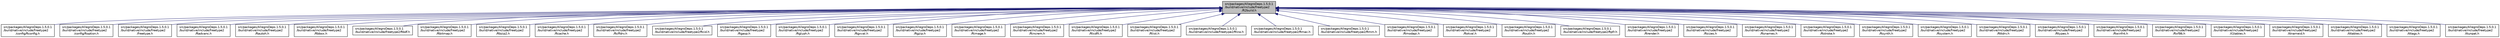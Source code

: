 digraph "src/packages/AllegroDeps.1.5.0.1/build/native/include/freetype2/ft2build.h"
{
  edge [fontname="Helvetica",fontsize="10",labelfontname="Helvetica",labelfontsize="10"];
  node [fontname="Helvetica",fontsize="10",shape=record];
  Node2 [label="src/packages/AllegroDeps.1.5.0.1\l/build/native/include/freetype2\l/ft2build.h",height=0.2,width=0.4,color="black", fillcolor="grey75", style="filled", fontcolor="black"];
  Node2 -> Node3 [dir="back",color="midnightblue",fontsize="10",style="solid"];
  Node3 [label="src/packages/AllegroDeps.1.5.0.1\l/build/native/include/freetype2\l/config/ftconfig.h",height=0.2,width=0.4,color="black", fillcolor="white", style="filled",URL="$ftconfig_8h.html"];
  Node2 -> Node4 [dir="back",color="midnightblue",fontsize="10",style="solid"];
  Node4 [label="src/packages/AllegroDeps.1.5.0.1\l/build/native/include/freetype2\l/config/ftoption.h",height=0.2,width=0.4,color="black", fillcolor="white", style="filled",URL="$ftoption_8h.html"];
  Node2 -> Node5 [dir="back",color="midnightblue",fontsize="10",style="solid"];
  Node5 [label="src/packages/AllegroDeps.1.5.0.1\l/build/native/include/freetype2\l/freetype.h",height=0.2,width=0.4,color="black", fillcolor="white", style="filled",URL="$freetype_8h.html"];
  Node2 -> Node6 [dir="back",color="midnightblue",fontsize="10",style="solid"];
  Node6 [label="src/packages/AllegroDeps.1.5.0.1\l/build/native/include/freetype2\l/ftadvanc.h",height=0.2,width=0.4,color="black", fillcolor="white", style="filled",URL="$ftadvanc_8h.html"];
  Node2 -> Node7 [dir="back",color="midnightblue",fontsize="10",style="solid"];
  Node7 [label="src/packages/AllegroDeps.1.5.0.1\l/build/native/include/freetype2\l/ftautoh.h",height=0.2,width=0.4,color="black", fillcolor="white", style="filled",URL="$ftautoh_8h.html"];
  Node2 -> Node8 [dir="back",color="midnightblue",fontsize="10",style="solid"];
  Node8 [label="src/packages/AllegroDeps.1.5.0.1\l/build/native/include/freetype2\l/ftbbox.h",height=0.2,width=0.4,color="black", fillcolor="white", style="filled",URL="$ftbbox_8h.html"];
  Node2 -> Node9 [dir="back",color="midnightblue",fontsize="10",style="solid"];
  Node9 [label="src/packages/AllegroDeps.1.5.0.1\l/build/native/include/freetype2/ftbdf.h",height=0.2,width=0.4,color="black", fillcolor="white", style="filled",URL="$ftbdf_8h.html"];
  Node2 -> Node10 [dir="back",color="midnightblue",fontsize="10",style="solid"];
  Node10 [label="src/packages/AllegroDeps.1.5.0.1\l/build/native/include/freetype2\l/ftbitmap.h",height=0.2,width=0.4,color="black", fillcolor="white", style="filled",URL="$ftbitmap_8h.html"];
  Node2 -> Node11 [dir="back",color="midnightblue",fontsize="10",style="solid"];
  Node11 [label="src/packages/AllegroDeps.1.5.0.1\l/build/native/include/freetype2\l/ftbzip2.h",height=0.2,width=0.4,color="black", fillcolor="white", style="filled",URL="$ftbzip2_8h.html"];
  Node2 -> Node12 [dir="back",color="midnightblue",fontsize="10",style="solid"];
  Node12 [label="src/packages/AllegroDeps.1.5.0.1\l/build/native/include/freetype2\l/ftcache.h",height=0.2,width=0.4,color="black", fillcolor="white", style="filled",URL="$ftcache_8h.html"];
  Node2 -> Node13 [dir="back",color="midnightblue",fontsize="10",style="solid"];
  Node13 [label="src/packages/AllegroDeps.1.5.0.1\l/build/native/include/freetype2\l/ftcffdrv.h",height=0.2,width=0.4,color="black", fillcolor="white", style="filled",URL="$ftcffdrv_8h.html"];
  Node2 -> Node14 [dir="back",color="midnightblue",fontsize="10",style="solid"];
  Node14 [label="src/packages/AllegroDeps.1.5.0.1\l/build/native/include/freetype2/ftcid.h",height=0.2,width=0.4,color="black", fillcolor="white", style="filled",URL="$ftcid_8h.html"];
  Node2 -> Node15 [dir="back",color="midnightblue",fontsize="10",style="solid"];
  Node15 [label="src/packages/AllegroDeps.1.5.0.1\l/build/native/include/freetype2\l/ftgasp.h",height=0.2,width=0.4,color="black", fillcolor="white", style="filled",URL="$ftgasp_8h.html"];
  Node2 -> Node16 [dir="back",color="midnightblue",fontsize="10",style="solid"];
  Node16 [label="src/packages/AllegroDeps.1.5.0.1\l/build/native/include/freetype2\l/ftglyph.h",height=0.2,width=0.4,color="black", fillcolor="white", style="filled",URL="$ftglyph_8h.html"];
  Node2 -> Node17 [dir="back",color="midnightblue",fontsize="10",style="solid"];
  Node17 [label="src/packages/AllegroDeps.1.5.0.1\l/build/native/include/freetype2\l/ftgxval.h",height=0.2,width=0.4,color="black", fillcolor="white", style="filled",URL="$ftgxval_8h.html"];
  Node2 -> Node18 [dir="back",color="midnightblue",fontsize="10",style="solid"];
  Node18 [label="src/packages/AllegroDeps.1.5.0.1\l/build/native/include/freetype2\l/ftgzip.h",height=0.2,width=0.4,color="black", fillcolor="white", style="filled",URL="$ftgzip_8h.html"];
  Node2 -> Node19 [dir="back",color="midnightblue",fontsize="10",style="solid"];
  Node19 [label="src/packages/AllegroDeps.1.5.0.1\l/build/native/include/freetype2\l/ftimage.h",height=0.2,width=0.4,color="black", fillcolor="white", style="filled",URL="$ftimage_8h.html"];
  Node2 -> Node20 [dir="back",color="midnightblue",fontsize="10",style="solid"];
  Node20 [label="src/packages/AllegroDeps.1.5.0.1\l/build/native/include/freetype2\l/ftincrem.h",height=0.2,width=0.4,color="black", fillcolor="white", style="filled",URL="$ftincrem_8h.html"];
  Node2 -> Node21 [dir="back",color="midnightblue",fontsize="10",style="solid"];
  Node21 [label="src/packages/AllegroDeps.1.5.0.1\l/build/native/include/freetype2\l/ftlcdfil.h",height=0.2,width=0.4,color="black", fillcolor="white", style="filled",URL="$ftlcdfil_8h.html"];
  Node2 -> Node22 [dir="back",color="midnightblue",fontsize="10",style="solid"];
  Node22 [label="src/packages/AllegroDeps.1.5.0.1\l/build/native/include/freetype2\l/ftlist.h",height=0.2,width=0.4,color="black", fillcolor="white", style="filled",URL="$ftlist_8h.html"];
  Node2 -> Node23 [dir="back",color="midnightblue",fontsize="10",style="solid"];
  Node23 [label="src/packages/AllegroDeps.1.5.0.1\l/build/native/include/freetype2/ftlzw.h",height=0.2,width=0.4,color="black", fillcolor="white", style="filled",URL="$ftlzw_8h.html"];
  Node2 -> Node24 [dir="back",color="midnightblue",fontsize="10",style="solid"];
  Node24 [label="src/packages/AllegroDeps.1.5.0.1\l/build/native/include/freetype2/ftmac.h",height=0.2,width=0.4,color="black", fillcolor="white", style="filled",URL="$ftmac_8h.html"];
  Node2 -> Node25 [dir="back",color="midnightblue",fontsize="10",style="solid"];
  Node25 [label="src/packages/AllegroDeps.1.5.0.1\l/build/native/include/freetype2/ftmm.h",height=0.2,width=0.4,color="black", fillcolor="white", style="filled",URL="$ftmm_8h.html"];
  Node2 -> Node26 [dir="back",color="midnightblue",fontsize="10",style="solid"];
  Node26 [label="src/packages/AllegroDeps.1.5.0.1\l/build/native/include/freetype2\l/ftmodapi.h",height=0.2,width=0.4,color="black", fillcolor="white", style="filled",URL="$ftmodapi_8h.html"];
  Node2 -> Node27 [dir="back",color="midnightblue",fontsize="10",style="solid"];
  Node27 [label="src/packages/AllegroDeps.1.5.0.1\l/build/native/include/freetype2\l/ftotval.h",height=0.2,width=0.4,color="black", fillcolor="white", style="filled",URL="$ftotval_8h.html"];
  Node2 -> Node28 [dir="back",color="midnightblue",fontsize="10",style="solid"];
  Node28 [label="src/packages/AllegroDeps.1.5.0.1\l/build/native/include/freetype2\l/ftoutln.h",height=0.2,width=0.4,color="black", fillcolor="white", style="filled",URL="$ftoutln_8h.html"];
  Node2 -> Node29 [dir="back",color="midnightblue",fontsize="10",style="solid"];
  Node29 [label="src/packages/AllegroDeps.1.5.0.1\l/build/native/include/freetype2/ftpfr.h",height=0.2,width=0.4,color="black", fillcolor="white", style="filled",URL="$ftpfr_8h.html"];
  Node2 -> Node30 [dir="back",color="midnightblue",fontsize="10",style="solid"];
  Node30 [label="src/packages/AllegroDeps.1.5.0.1\l/build/native/include/freetype2\l/ftrender.h",height=0.2,width=0.4,color="black", fillcolor="white", style="filled",URL="$ftrender_8h.html"];
  Node2 -> Node31 [dir="back",color="midnightblue",fontsize="10",style="solid"];
  Node31 [label="src/packages/AllegroDeps.1.5.0.1\l/build/native/include/freetype2\l/ftsizes.h",height=0.2,width=0.4,color="black", fillcolor="white", style="filled",URL="$ftsizes_8h.html"];
  Node2 -> Node32 [dir="back",color="midnightblue",fontsize="10",style="solid"];
  Node32 [label="src/packages/AllegroDeps.1.5.0.1\l/build/native/include/freetype2\l/ftsnames.h",height=0.2,width=0.4,color="black", fillcolor="white", style="filled",URL="$ftsnames_8h.html"];
  Node2 -> Node33 [dir="back",color="midnightblue",fontsize="10",style="solid"];
  Node33 [label="src/packages/AllegroDeps.1.5.0.1\l/build/native/include/freetype2\l/ftstroke.h",height=0.2,width=0.4,color="black", fillcolor="white", style="filled",URL="$ftstroke_8h.html"];
  Node2 -> Node34 [dir="back",color="midnightblue",fontsize="10",style="solid"];
  Node34 [label="src/packages/AllegroDeps.1.5.0.1\l/build/native/include/freetype2\l/ftsynth.h",height=0.2,width=0.4,color="black", fillcolor="white", style="filled",URL="$ftsynth_8h.html"];
  Node2 -> Node35 [dir="back",color="midnightblue",fontsize="10",style="solid"];
  Node35 [label="src/packages/AllegroDeps.1.5.0.1\l/build/native/include/freetype2\l/ftsystem.h",height=0.2,width=0.4,color="black", fillcolor="white", style="filled",URL="$ftsystem_8h.html"];
  Node2 -> Node36 [dir="back",color="midnightblue",fontsize="10",style="solid"];
  Node36 [label="src/packages/AllegroDeps.1.5.0.1\l/build/native/include/freetype2\l/ftttdrv.h",height=0.2,width=0.4,color="black", fillcolor="white", style="filled",URL="$ftttdrv_8h.html"];
  Node2 -> Node37 [dir="back",color="midnightblue",fontsize="10",style="solid"];
  Node37 [label="src/packages/AllegroDeps.1.5.0.1\l/build/native/include/freetype2\l/fttypes.h",height=0.2,width=0.4,color="black", fillcolor="white", style="filled",URL="$fttypes_8h.html"];
  Node2 -> Node38 [dir="back",color="midnightblue",fontsize="10",style="solid"];
  Node38 [label="src/packages/AllegroDeps.1.5.0.1\l/build/native/include/freetype2\l/ftwinfnt.h",height=0.2,width=0.4,color="black", fillcolor="white", style="filled",URL="$ftwinfnt_8h.html"];
  Node2 -> Node39 [dir="back",color="midnightblue",fontsize="10",style="solid"];
  Node39 [label="src/packages/AllegroDeps.1.5.0.1\l/build/native/include/freetype2\l/ftxf86.h",height=0.2,width=0.4,color="black", fillcolor="white", style="filled",URL="$ftxf86_8h.html"];
  Node2 -> Node40 [dir="back",color="midnightblue",fontsize="10",style="solid"];
  Node40 [label="src/packages/AllegroDeps.1.5.0.1\l/build/native/include/freetype2\l/t1tables.h",height=0.2,width=0.4,color="black", fillcolor="white", style="filled",URL="$t1tables_8h.html"];
  Node2 -> Node41 [dir="back",color="midnightblue",fontsize="10",style="solid"];
  Node41 [label="src/packages/AllegroDeps.1.5.0.1\l/build/native/include/freetype2\l/ttnameid.h",height=0.2,width=0.4,color="black", fillcolor="white", style="filled",URL="$ttnameid_8h.html"];
  Node2 -> Node42 [dir="back",color="midnightblue",fontsize="10",style="solid"];
  Node42 [label="src/packages/AllegroDeps.1.5.0.1\l/build/native/include/freetype2\l/tttables.h",height=0.2,width=0.4,color="black", fillcolor="white", style="filled",URL="$tttables_8h.html"];
  Node2 -> Node43 [dir="back",color="midnightblue",fontsize="10",style="solid"];
  Node43 [label="src/packages/AllegroDeps.1.5.0.1\l/build/native/include/freetype2\l/tttags.h",height=0.2,width=0.4,color="black", fillcolor="white", style="filled",URL="$tttags_8h.html"];
  Node2 -> Node44 [dir="back",color="midnightblue",fontsize="10",style="solid"];
  Node44 [label="src/packages/AllegroDeps.1.5.0.1\l/build/native/include/freetype2\l/ttunpat.h",height=0.2,width=0.4,color="black", fillcolor="white", style="filled",URL="$ttunpat_8h.html"];
}
